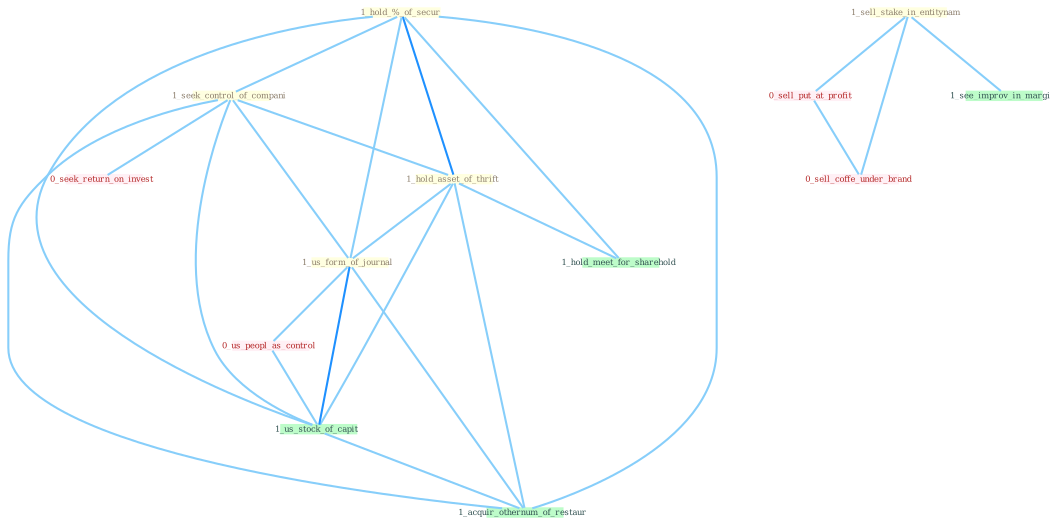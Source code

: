 Graph G{ 
    node
    [shape=polygon,style=filled,width=.5,height=.06,color="#BDFCC9",fixedsize=true,fontsize=4,
    fontcolor="#2f4f4f"];
    {node
    [color="#ffffe0", fontcolor="#8b7d6b"] "1_hold_%_of_secur " "1_seek_control_of_compani " "1_hold_asset_of_thrift " "1_sell_stake_in_entitynam " "1_us_form_of_journal "}
{node [color="#fff0f5", fontcolor="#b22222"] "0_us_peopl_as_control " "0_sell_put_at_profit " "0_seek_return_on_invest " "0_sell_coffe_under_brand "}
edge [color="#B0E2FF"];

	"1_hold_%_of_secur " -- "1_seek_control_of_compani " [w="1", color="#87cefa" ];
	"1_hold_%_of_secur " -- "1_hold_asset_of_thrift " [w="2", color="#1e90ff" , len=0.8];
	"1_hold_%_of_secur " -- "1_us_form_of_journal " [w="1", color="#87cefa" ];
	"1_hold_%_of_secur " -- "1_us_stock_of_capit " [w="1", color="#87cefa" ];
	"1_hold_%_of_secur " -- "1_hold_meet_for_sharehold " [w="1", color="#87cefa" ];
	"1_hold_%_of_secur " -- "1_acquir_othernum_of_restaur " [w="1", color="#87cefa" ];
	"1_seek_control_of_compani " -- "1_hold_asset_of_thrift " [w="1", color="#87cefa" ];
	"1_seek_control_of_compani " -- "1_us_form_of_journal " [w="1", color="#87cefa" ];
	"1_seek_control_of_compani " -- "0_seek_return_on_invest " [w="1", color="#87cefa" ];
	"1_seek_control_of_compani " -- "1_us_stock_of_capit " [w="1", color="#87cefa" ];
	"1_seek_control_of_compani " -- "1_acquir_othernum_of_restaur " [w="1", color="#87cefa" ];
	"1_hold_asset_of_thrift " -- "1_us_form_of_journal " [w="1", color="#87cefa" ];
	"1_hold_asset_of_thrift " -- "1_us_stock_of_capit " [w="1", color="#87cefa" ];
	"1_hold_asset_of_thrift " -- "1_hold_meet_for_sharehold " [w="1", color="#87cefa" ];
	"1_hold_asset_of_thrift " -- "1_acquir_othernum_of_restaur " [w="1", color="#87cefa" ];
	"1_sell_stake_in_entitynam " -- "0_sell_put_at_profit " [w="1", color="#87cefa" ];
	"1_sell_stake_in_entitynam " -- "1_see_improv_in_margin " [w="1", color="#87cefa" ];
	"1_sell_stake_in_entitynam " -- "0_sell_coffe_under_brand " [w="1", color="#87cefa" ];
	"1_us_form_of_journal " -- "0_us_peopl_as_control " [w="1", color="#87cefa" ];
	"1_us_form_of_journal " -- "1_us_stock_of_capit " [w="2", color="#1e90ff" , len=0.8];
	"1_us_form_of_journal " -- "1_acquir_othernum_of_restaur " [w="1", color="#87cefa" ];
	"0_us_peopl_as_control " -- "1_us_stock_of_capit " [w="1", color="#87cefa" ];
	"0_sell_put_at_profit " -- "0_sell_coffe_under_brand " [w="1", color="#87cefa" ];
	"1_us_stock_of_capit " -- "1_acquir_othernum_of_restaur " [w="1", color="#87cefa" ];
}